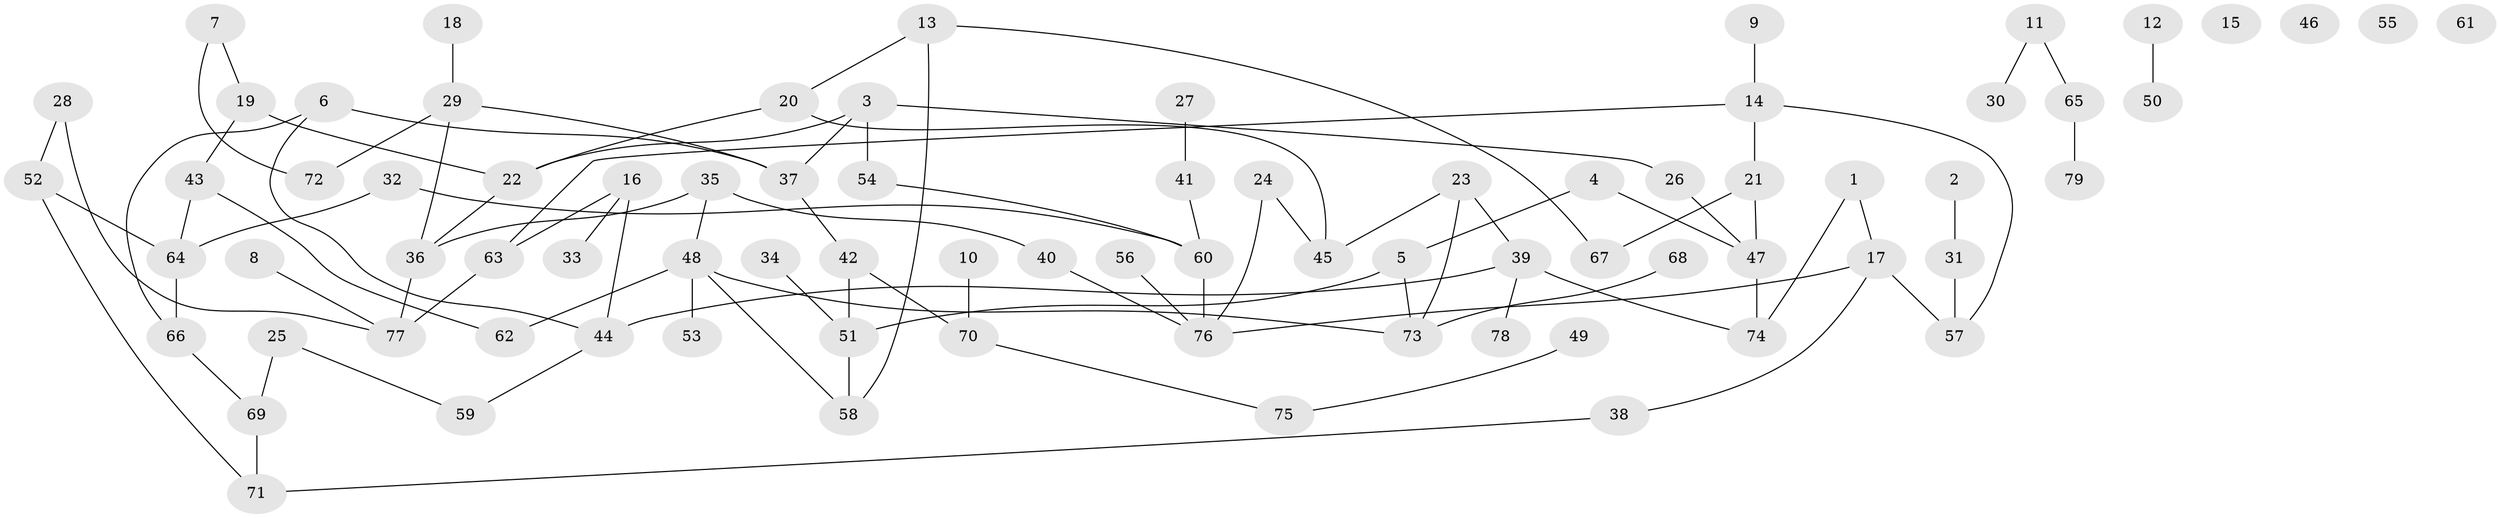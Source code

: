 // coarse degree distribution, {4: 0.2962962962962963, 6: 0.07407407407407407, 8: 0.037037037037037035, 2: 0.14814814814814814, 3: 0.2222222222222222, 5: 0.1111111111111111, 1: 0.1111111111111111}
// Generated by graph-tools (version 1.1) at 2025/48/03/04/25 22:48:35]
// undirected, 79 vertices, 95 edges
graph export_dot {
  node [color=gray90,style=filled];
  1;
  2;
  3;
  4;
  5;
  6;
  7;
  8;
  9;
  10;
  11;
  12;
  13;
  14;
  15;
  16;
  17;
  18;
  19;
  20;
  21;
  22;
  23;
  24;
  25;
  26;
  27;
  28;
  29;
  30;
  31;
  32;
  33;
  34;
  35;
  36;
  37;
  38;
  39;
  40;
  41;
  42;
  43;
  44;
  45;
  46;
  47;
  48;
  49;
  50;
  51;
  52;
  53;
  54;
  55;
  56;
  57;
  58;
  59;
  60;
  61;
  62;
  63;
  64;
  65;
  66;
  67;
  68;
  69;
  70;
  71;
  72;
  73;
  74;
  75;
  76;
  77;
  78;
  79;
  1 -- 17;
  1 -- 74;
  2 -- 31;
  3 -- 22;
  3 -- 26;
  3 -- 37;
  3 -- 54;
  4 -- 5;
  4 -- 47;
  5 -- 51;
  5 -- 73;
  6 -- 37;
  6 -- 44;
  6 -- 66;
  7 -- 19;
  7 -- 72;
  8 -- 77;
  9 -- 14;
  10 -- 70;
  11 -- 30;
  11 -- 65;
  12 -- 50;
  13 -- 20;
  13 -- 58;
  13 -- 67;
  14 -- 21;
  14 -- 57;
  14 -- 63;
  16 -- 33;
  16 -- 44;
  16 -- 63;
  17 -- 38;
  17 -- 57;
  17 -- 76;
  18 -- 29;
  19 -- 22;
  19 -- 43;
  20 -- 22;
  20 -- 45;
  21 -- 47;
  21 -- 67;
  22 -- 36;
  23 -- 39;
  23 -- 45;
  23 -- 73;
  24 -- 45;
  24 -- 76;
  25 -- 59;
  25 -- 69;
  26 -- 47;
  27 -- 41;
  28 -- 52;
  28 -- 77;
  29 -- 36;
  29 -- 37;
  29 -- 72;
  31 -- 57;
  32 -- 60;
  32 -- 64;
  34 -- 51;
  35 -- 36;
  35 -- 40;
  35 -- 48;
  36 -- 77;
  37 -- 42;
  38 -- 71;
  39 -- 44;
  39 -- 74;
  39 -- 78;
  40 -- 76;
  41 -- 60;
  42 -- 51;
  42 -- 70;
  43 -- 62;
  43 -- 64;
  44 -- 59;
  47 -- 74;
  48 -- 53;
  48 -- 58;
  48 -- 62;
  48 -- 73;
  49 -- 75;
  51 -- 58;
  52 -- 64;
  52 -- 71;
  54 -- 60;
  56 -- 76;
  60 -- 76;
  63 -- 77;
  64 -- 66;
  65 -- 79;
  66 -- 69;
  68 -- 73;
  69 -- 71;
  70 -- 75;
}

